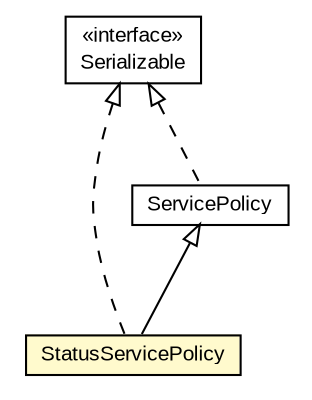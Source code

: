 #!/usr/local/bin/dot
#
# Class diagram 
# Generated by UMLGraph version R5_6-24-gf6e263 (http://www.umlgraph.org/)
#

digraph G {
	edge [fontname="arial",fontsize=10,labelfontname="arial",labelfontsize=10];
	node [fontname="arial",fontsize=10,shape=plaintext];
	nodesep=0.25;
	ranksep=0.5;
	// org.miloss.fgsms.services.interfaces.policyconfiguration.StatusServicePolicy
	c1162191 [label=<<table title="org.miloss.fgsms.services.interfaces.policyconfiguration.StatusServicePolicy" border="0" cellborder="1" cellspacing="0" cellpadding="2" port="p" bgcolor="lemonChiffon" href="./StatusServicePolicy.html">
		<tr><td><table border="0" cellspacing="0" cellpadding="1">
<tr><td align="center" balign="center"> StatusServicePolicy </td></tr>
		</table></td></tr>
		</table>>, URL="./StatusServicePolicy.html", fontname="arial", fontcolor="black", fontsize=10.0];
	// org.miloss.fgsms.services.interfaces.policyconfiguration.ServicePolicy
	c1162244 [label=<<table title="org.miloss.fgsms.services.interfaces.policyconfiguration.ServicePolicy" border="0" cellborder="1" cellspacing="0" cellpadding="2" port="p" href="./ServicePolicy.html">
		<tr><td><table border="0" cellspacing="0" cellpadding="1">
<tr><td align="center" balign="center"> ServicePolicy </td></tr>
		</table></td></tr>
		</table>>, URL="./ServicePolicy.html", fontname="arial", fontcolor="black", fontsize=10.0];
	//org.miloss.fgsms.services.interfaces.policyconfiguration.StatusServicePolicy extends org.miloss.fgsms.services.interfaces.policyconfiguration.ServicePolicy
	c1162244:p -> c1162191:p [dir=back,arrowtail=empty];
	//org.miloss.fgsms.services.interfaces.policyconfiguration.StatusServicePolicy implements java.io.Serializable
	c1162929:p -> c1162191:p [dir=back,arrowtail=empty,style=dashed];
	//org.miloss.fgsms.services.interfaces.policyconfiguration.ServicePolicy implements java.io.Serializable
	c1162929:p -> c1162244:p [dir=back,arrowtail=empty,style=dashed];
	// java.io.Serializable
	c1162929 [label=<<table title="java.io.Serializable" border="0" cellborder="1" cellspacing="0" cellpadding="2" port="p" href="http://java.sun.com/j2se/1.4.2/docs/api/java/io/Serializable.html">
		<tr><td><table border="0" cellspacing="0" cellpadding="1">
<tr><td align="center" balign="center"> &#171;interface&#187; </td></tr>
<tr><td align="center" balign="center"> Serializable </td></tr>
		</table></td></tr>
		</table>>, URL="http://java.sun.com/j2se/1.4.2/docs/api/java/io/Serializable.html", fontname="arial", fontcolor="black", fontsize=10.0];
}

